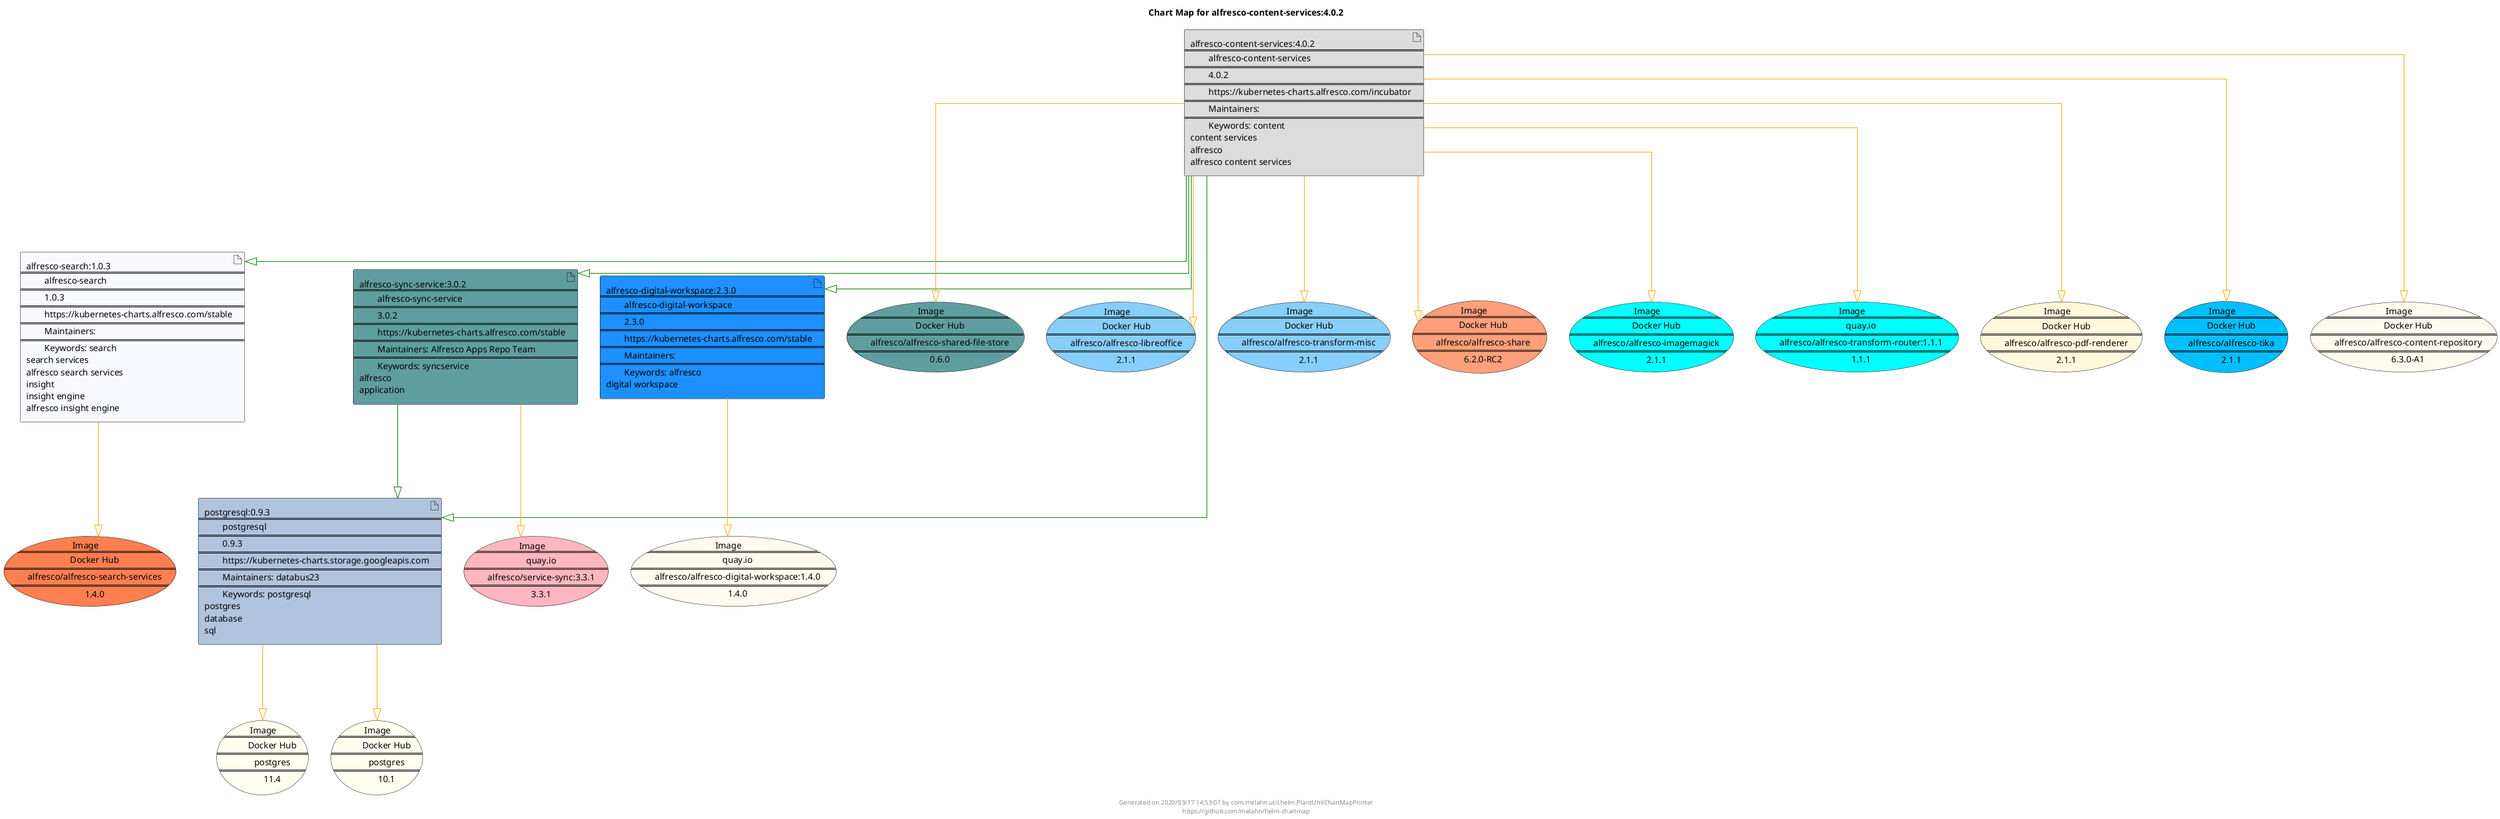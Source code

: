 @startuml
skinparam linetype ortho
skinparam backgroundColor white
skinparam usecaseBorderColor black
skinparam usecaseArrowColor LightSlateGray
skinparam artifactBorderColor black
skinparam artifactArrowColor LightSlateGray

title Chart Map for alfresco-content-services:4.0.2

'There are 5 referenced Helm Charts
artifact "postgresql:0.9.3\n====\n\tpostgresql\n====\n\t0.9.3\n====\n\thttps://kubernetes-charts.storage.googleapis.com\n====\n\tMaintainers: databus23\n====\n\tKeywords: postgresql\npostgres\ndatabase\nsql" as postgresql_0_9_3 #LightSteelBlue
artifact "alfresco-search:1.0.3\n====\n\talfresco-search\n====\n\t1.0.3\n====\n\thttps://kubernetes-charts.alfresco.com/stable\n====\n\tMaintainers: \n====\n\tKeywords: search\nsearch services\nalfresco search services\ninsight\ninsight engine\nalfresco insight engine" as alfresco_search_1_0_3 #GhostWhite
artifact "alfresco-digital-workspace:2.3.0\n====\n\talfresco-digital-workspace\n====\n\t2.3.0\n====\n\thttps://kubernetes-charts.alfresco.com/stable\n====\n\tMaintainers: \n====\n\tKeywords: alfresco\ndigital workspace" as alfresco_digital_workspace_2_3_0 #DodgerBlue
artifact "alfresco-sync-service:3.0.2\n====\n\talfresco-sync-service\n====\n\t3.0.2\n====\n\thttps://kubernetes-charts.alfresco.com/stable\n====\n\tMaintainers: Alfresco Apps Repo Team\n====\n\tKeywords: syncservice\nalfresco\napplication" as alfresco_sync_service_3_0_2 #CadetBlue
artifact "alfresco-content-services:4.0.2\n====\n\talfresco-content-services\n====\n\t4.0.2\n====\n\thttps://kubernetes-charts.alfresco.com/incubator\n====\n\tMaintainers: \n====\n\tKeywords: content\ncontent services\nalfresco\nalfresco content services" as alfresco_content_services_4_0_2 #Gainsboro

'There are 14 referenced Docker Images
usecase "Image\n====\n\tDocker Hub\n====\n\tpostgres\n====\n\t11.4" as postgres_11_4 #Ivory
usecase "Image\n====\n\tDocker Hub\n====\n\talfresco/alfresco-shared-file-store\n====\n\t0.6.0" as alfresco_alfresco_shared_file_store_0_6_0 #CadetBlue
usecase "Image\n====\n\tquay.io\n====\n\talfresco/alfresco-digital-workspace:1.4.0\n====\n\t1.4.0" as quay_io_alfresco_alfresco_digital_workspace_1_4_0 #FloralWhite
usecase "Image\n====\n\tDocker Hub\n====\n\tpostgres\n====\n\t10.1" as postgres_10_1 #Ivory
usecase "Image\n====\n\tDocker Hub\n====\n\talfresco/alfresco-libreoffice\n====\n\t2.1.1" as alfresco_alfresco_libreoffice_2_1_1 #LightSkyBlue
usecase "Image\n====\n\tDocker Hub\n====\n\talfresco/alfresco-transform-misc\n====\n\t2.1.1" as alfresco_alfresco_transform_misc_2_1_1 #LightSkyBlue
usecase "Image\n====\n\tDocker Hub\n====\n\talfresco/alfresco-share\n====\n\t6.2.0-RC2" as alfresco_alfresco_share_6_2_0_RC2 #LightSalmon
usecase "Image\n====\n\tquay.io\n====\n\talfresco/service-sync:3.3.1\n====\n\t3.3.1" as quay_io_alfresco_service_sync_3_3_1 #LightPink
usecase "Image\n====\n\tDocker Hub\n====\n\talfresco/alfresco-imagemagick\n====\n\t2.1.1" as alfresco_alfresco_imagemagick_2_1_1 #Aqua
usecase "Image\n====\n\tquay.io\n====\n\talfresco/alfresco-transform-router:1.1.1\n====\n\t1.1.1" as quay_io_alfresco_alfresco_transform_router_1_1_1 #Aqua
usecase "Image\n====\n\tDocker Hub\n====\n\talfresco/alfresco-search-services\n====\n\t1.4.0" as alfresco_alfresco_search_services_1_4_0 #Coral
usecase "Image\n====\n\tDocker Hub\n====\n\talfresco/alfresco-pdf-renderer\n====\n\t2.1.1" as alfresco_alfresco_pdf_renderer_2_1_1 #Cornsilk
usecase "Image\n====\n\tDocker Hub\n====\n\talfresco/alfresco-tika\n====\n\t2.1.1" as alfresco_alfresco_tika_2_1_1 #DeepSkyBlue
usecase "Image\n====\n\tDocker Hub\n====\n\talfresco/alfresco-content-repository\n====\n\t6.3.0-A1" as alfresco_alfresco_content_repository_6_3_0_A1 #FloralWhite

'Chart Dependencies
alfresco_content_services_4_0_2--[#green]-|>postgresql_0_9_3
alfresco_content_services_4_0_2--[#green]-|>alfresco_search_1_0_3
alfresco_content_services_4_0_2--[#green]-|>alfresco_sync_service_3_0_2
alfresco_sync_service_3_0_2--[#green]-|>postgresql_0_9_3
alfresco_content_services_4_0_2--[#green]-|>alfresco_digital_workspace_2_3_0
postgresql_0_9_3--[#orange]-|>postgres_11_4
postgresql_0_9_3--[#orange]-|>postgres_10_1
alfresco_search_1_0_3--[#orange]-|>alfresco_alfresco_search_services_1_4_0
alfresco_digital_workspace_2_3_0--[#orange]-|>quay_io_alfresco_alfresco_digital_workspace_1_4_0
alfresco_sync_service_3_0_2--[#orange]-|>quay_io_alfresco_service_sync_3_3_1
alfresco_content_services_4_0_2--[#orange]-|>alfresco_alfresco_libreoffice_2_1_1
alfresco_content_services_4_0_2--[#orange]-|>alfresco_alfresco_content_repository_6_3_0_A1
alfresco_content_services_4_0_2--[#orange]-|>alfresco_alfresco_shared_file_store_0_6_0
alfresco_content_services_4_0_2--[#orange]-|>alfresco_alfresco_transform_misc_2_1_1
alfresco_content_services_4_0_2--[#orange]-|>alfresco_alfresco_pdf_renderer_2_1_1
alfresco_content_services_4_0_2--[#orange]-|>quay_io_alfresco_alfresco_transform_router_1_1_1
alfresco_content_services_4_0_2--[#orange]-|>alfresco_alfresco_tika_2_1_1
alfresco_content_services_4_0_2--[#orange]-|>alfresco_alfresco_imagemagick_2_1_1
alfresco_content_services_4_0_2--[#orange]-|>alfresco_alfresco_share_6_2_0_RC2

center footer Generated on 2020/03/17 14:53:07 by com.melahn.util.helm.PlantUmlChartMapPrinter\nhttps://github.com/melahn/helm-chartmap
@enduml
